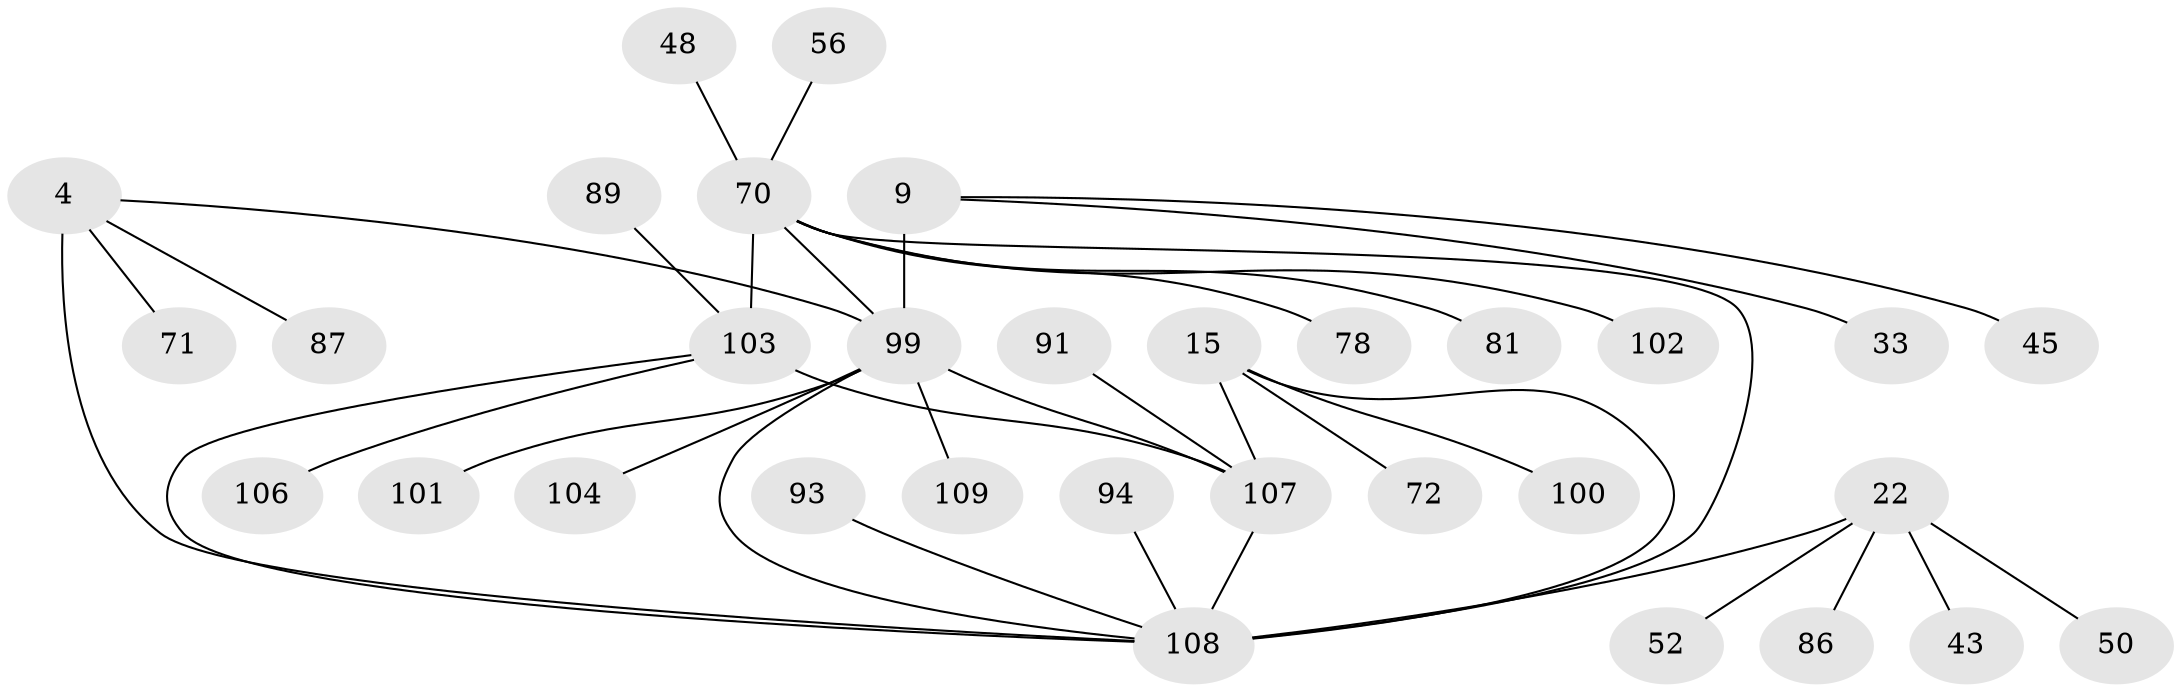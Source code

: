 // original degree distribution, {8: 0.03669724770642202, 14: 0.009174311926605505, 7: 0.06422018348623854, 6: 0.05504587155963303, 4: 0.009174311926605505, 13: 0.009174311926605505, 10: 0.01834862385321101, 5: 0.01834862385321101, 9: 0.009174311926605505, 11: 0.009174311926605505, 1: 0.5596330275229358, 2: 0.1743119266055046, 3: 0.027522935779816515}
// Generated by graph-tools (version 1.1) at 2025/57/03/04/25 21:57:48]
// undirected, 32 vertices, 37 edges
graph export_dot {
graph [start="1"]
  node [color=gray90,style=filled];
  4 [super="+3"];
  9 [super="+8"];
  15 [super="+12"];
  22 [super="+21"];
  33;
  43;
  45 [super="+30"];
  48;
  50;
  52;
  56;
  70 [super="+18"];
  71 [super="+61"];
  72;
  78;
  81;
  86;
  87;
  89 [super="+31"];
  91 [super="+42"];
  93;
  94;
  99 [super="+27+98"];
  100 [super="+82"];
  101 [super="+92"];
  102 [super="+97"];
  103 [super="+83+64"];
  104;
  106 [super="+57+60"];
  107 [super="+79+88"];
  108 [super="+76+105+96"];
  109;
  4 -- 87;
  4 -- 71;
  4 -- 99;
  4 -- 108 [weight=8];
  9 -- 33;
  9 -- 45;
  9 -- 99 [weight=6];
  15 -- 72;
  15 -- 100;
  15 -- 107 [weight=6];
  15 -- 108;
  22 -- 50;
  22 -- 52;
  22 -- 86;
  22 -- 43;
  22 -- 108 [weight=8];
  48 -- 70;
  56 -- 70;
  70 -- 99 [weight=3];
  70 -- 102;
  70 -- 78;
  70 -- 81;
  70 -- 108 [weight=2];
  70 -- 103 [weight=6];
  89 -- 103;
  91 -- 107;
  93 -- 108;
  94 -- 108;
  99 -- 101;
  99 -- 104;
  99 -- 107;
  99 -- 109;
  99 -- 108 [weight=2];
  103 -- 106;
  103 -- 107;
  103 -- 108;
  107 -- 108 [weight=2];
}
